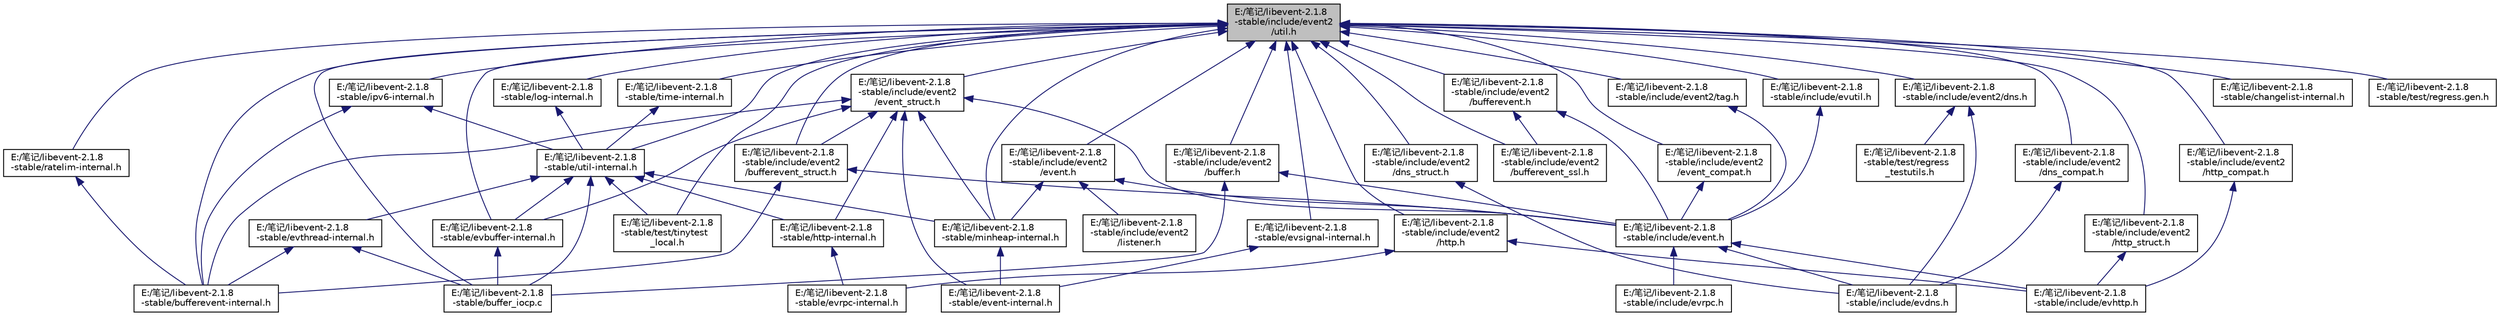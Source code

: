 digraph "E:/笔记/libevent-2.1.8-stable/include/event2/util.h"
{
 // LATEX_PDF_SIZE
  edge [fontname="Helvetica",fontsize="10",labelfontname="Helvetica",labelfontsize="10"];
  node [fontname="Helvetica",fontsize="10",shape=record];
  Node6 [label="E:/笔记/libevent-2.1.8\l-stable/include/event2\l/util.h",height=0.2,width=0.4,color="black", fillcolor="grey75", style="filled", fontcolor="black",tooltip=" "];
  Node6 -> Node7 [dir="back",color="midnightblue",fontsize="10",style="solid",fontname="Helvetica"];
  Node7 [label="E:/笔记/libevent-2.1.8\l-stable/log-internal.h",height=0.2,width=0.4,color="black", fillcolor="white", style="filled",URL="$log-internal_8h_source.html",tooltip=" "];
  Node7 -> Node8 [dir="back",color="midnightblue",fontsize="10",style="solid",fontname="Helvetica"];
  Node8 [label="E:/笔记/libevent-2.1.8\l-stable/util-internal.h",height=0.2,width=0.4,color="black", fillcolor="white", style="filled",URL="$util-internal_8h_source.html",tooltip=" "];
  Node8 -> Node9 [dir="back",color="midnightblue",fontsize="10",style="solid",fontname="Helvetica"];
  Node9 [label="E:/笔记/libevent-2.1.8\l-stable/evthread-internal.h",height=0.2,width=0.4,color="black", fillcolor="white", style="filled",URL="$evthread-internal_8h_source.html",tooltip=" "];
  Node9 -> Node10 [dir="back",color="midnightblue",fontsize="10",style="solid",fontname="Helvetica"];
  Node10 [label="E:/笔记/libevent-2.1.8\l-stable/bufferevent-internal.h",height=0.2,width=0.4,color="black", fillcolor="white", style="filled",URL="$bufferevent-internal_8h_source.html",tooltip=" "];
  Node9 -> Node11 [dir="back",color="midnightblue",fontsize="10",style="solid",fontname="Helvetica"];
  Node11 [label="E:/笔记/libevent-2.1.8\l-stable/buffer_iocp.c",height=0.2,width=0.4,color="black", fillcolor="white", style="filled",URL="$buffer__iocp_8c.html",tooltip=" "];
  Node8 -> Node12 [dir="back",color="midnightblue",fontsize="10",style="solid",fontname="Helvetica"];
  Node12 [label="E:/笔记/libevent-2.1.8\l-stable/evbuffer-internal.h",height=0.2,width=0.4,color="black", fillcolor="white", style="filled",URL="$evbuffer-internal_8h_source.html",tooltip=" "];
  Node12 -> Node11 [dir="back",color="midnightblue",fontsize="10",style="solid",fontname="Helvetica"];
  Node8 -> Node11 [dir="back",color="midnightblue",fontsize="10",style="solid",fontname="Helvetica"];
  Node8 -> Node13 [dir="back",color="midnightblue",fontsize="10",style="solid",fontname="Helvetica"];
  Node13 [label="E:/笔记/libevent-2.1.8\l-stable/minheap-internal.h",height=0.2,width=0.4,color="black", fillcolor="white", style="filled",URL="$minheap-internal_8h_source.html",tooltip=" "];
  Node13 -> Node14 [dir="back",color="midnightblue",fontsize="10",style="solid",fontname="Helvetica"];
  Node14 [label="E:/笔记/libevent-2.1.8\l-stable/event-internal.h",height=0.2,width=0.4,color="black", fillcolor="white", style="filled",URL="$event-internal_8h_source.html",tooltip=" "];
  Node8 -> Node15 [dir="back",color="midnightblue",fontsize="10",style="solid",fontname="Helvetica"];
  Node15 [label="E:/笔记/libevent-2.1.8\l-stable/http-internal.h",height=0.2,width=0.4,color="black", fillcolor="white", style="filled",URL="$http-internal_8h_source.html",tooltip=" "];
  Node15 -> Node16 [dir="back",color="midnightblue",fontsize="10",style="solid",fontname="Helvetica"];
  Node16 [label="E:/笔记/libevent-2.1.8\l-stable/evrpc-internal.h",height=0.2,width=0.4,color="black", fillcolor="white", style="filled",URL="$evrpc-internal_8h_source.html",tooltip=" "];
  Node8 -> Node17 [dir="back",color="midnightblue",fontsize="10",style="solid",fontname="Helvetica"];
  Node17 [label="E:/笔记/libevent-2.1.8\l-stable/test/tinytest\l_local.h",height=0.2,width=0.4,color="black", fillcolor="white", style="filled",URL="$tinytest__local_8h_source.html",tooltip=" "];
  Node6 -> Node8 [dir="back",color="midnightblue",fontsize="10",style="solid",fontname="Helvetica"];
  Node6 -> Node18 [dir="back",color="midnightblue",fontsize="10",style="solid",fontname="Helvetica"];
  Node18 [label="E:/笔记/libevent-2.1.8\l-stable/time-internal.h",height=0.2,width=0.4,color="black", fillcolor="white", style="filled",URL="$time-internal_8h_source.html",tooltip=" "];
  Node18 -> Node8 [dir="back",color="midnightblue",fontsize="10",style="solid",fontname="Helvetica"];
  Node6 -> Node19 [dir="back",color="midnightblue",fontsize="10",style="solid",fontname="Helvetica"];
  Node19 [label="E:/笔记/libevent-2.1.8\l-stable/ipv6-internal.h",height=0.2,width=0.4,color="black", fillcolor="white", style="filled",URL="$ipv6-internal_8h.html",tooltip=" "];
  Node19 -> Node8 [dir="back",color="midnightblue",fontsize="10",style="solid",fontname="Helvetica"];
  Node19 -> Node10 [dir="back",color="midnightblue",fontsize="10",style="solid",fontname="Helvetica"];
  Node6 -> Node12 [dir="back",color="midnightblue",fontsize="10",style="solid",fontname="Helvetica"];
  Node6 -> Node10 [dir="back",color="midnightblue",fontsize="10",style="solid",fontname="Helvetica"];
  Node6 -> Node20 [dir="back",color="midnightblue",fontsize="10",style="solid",fontname="Helvetica"];
  Node20 [label="E:/笔记/libevent-2.1.8\l-stable/ratelim-internal.h",height=0.2,width=0.4,color="black", fillcolor="white", style="filled",URL="$ratelim-internal_8h_source.html",tooltip=" "];
  Node20 -> Node10 [dir="back",color="midnightblue",fontsize="10",style="solid",fontname="Helvetica"];
  Node6 -> Node11 [dir="back",color="midnightblue",fontsize="10",style="solid",fontname="Helvetica"];
  Node6 -> Node13 [dir="back",color="midnightblue",fontsize="10",style="solid",fontname="Helvetica"];
  Node6 -> Node21 [dir="back",color="midnightblue",fontsize="10",style="solid",fontname="Helvetica"];
  Node21 [label="E:/笔记/libevent-2.1.8\l-stable/evsignal-internal.h",height=0.2,width=0.4,color="black", fillcolor="white", style="filled",URL="$evsignal-internal_8h_source.html",tooltip=" "];
  Node21 -> Node14 [dir="back",color="midnightblue",fontsize="10",style="solid",fontname="Helvetica"];
  Node6 -> Node22 [dir="back",color="midnightblue",fontsize="10",style="solid",fontname="Helvetica"];
  Node22 [label="E:/笔记/libevent-2.1.8\l-stable/changelist-internal.h",height=0.2,width=0.4,color="black", fillcolor="white", style="filled",URL="$changelist-internal_8h_source.html",tooltip=" "];
  Node6 -> Node23 [dir="back",color="midnightblue",fontsize="10",style="solid",fontname="Helvetica"];
  Node23 [label="E:/笔记/libevent-2.1.8\l-stable/include/event2\l/buffer.h",height=0.2,width=0.4,color="black", fillcolor="white", style="filled",URL="$buffer_8h.html",tooltip=" "];
  Node23 -> Node11 [dir="back",color="midnightblue",fontsize="10",style="solid",fontname="Helvetica"];
  Node23 -> Node24 [dir="back",color="midnightblue",fontsize="10",style="solid",fontname="Helvetica"];
  Node24 [label="E:/笔记/libevent-2.1.8\l-stable/include/event.h",height=0.2,width=0.4,color="black", fillcolor="white", style="filled",URL="$event_8h_source.html",tooltip=" "];
  Node24 -> Node25 [dir="back",color="midnightblue",fontsize="10",style="solid",fontname="Helvetica"];
  Node25 [label="E:/笔记/libevent-2.1.8\l-stable/include/evdns.h",height=0.2,width=0.4,color="black", fillcolor="white", style="filled",URL="$evdns_8h.html",tooltip=" "];
  Node24 -> Node26 [dir="back",color="midnightblue",fontsize="10",style="solid",fontname="Helvetica"];
  Node26 [label="E:/笔记/libevent-2.1.8\l-stable/include/evhttp.h",height=0.2,width=0.4,color="black", fillcolor="white", style="filled",URL="$evhttp_8h.html",tooltip=" "];
  Node24 -> Node27 [dir="back",color="midnightblue",fontsize="10",style="solid",fontname="Helvetica"];
  Node27 [label="E:/笔记/libevent-2.1.8\l-stable/include/evrpc.h",height=0.2,width=0.4,color="black", fillcolor="white", style="filled",URL="$evrpc_8h.html",tooltip=" "];
  Node6 -> Node28 [dir="back",color="midnightblue",fontsize="10",style="solid",fontname="Helvetica"];
  Node28 [label="E:/笔记/libevent-2.1.8\l-stable/include/event2\l/bufferevent.h",height=0.2,width=0.4,color="black", fillcolor="white", style="filled",URL="$bufferevent_8h.html",tooltip=" "];
  Node28 -> Node24 [dir="back",color="midnightblue",fontsize="10",style="solid",fontname="Helvetica"];
  Node28 -> Node29 [dir="back",color="midnightblue",fontsize="10",style="solid",fontname="Helvetica"];
  Node29 [label="E:/笔记/libevent-2.1.8\l-stable/include/event2\l/bufferevent_ssl.h",height=0.2,width=0.4,color="black", fillcolor="white", style="filled",URL="$bufferevent__ssl_8h.html",tooltip=" "];
  Node6 -> Node29 [dir="back",color="midnightblue",fontsize="10",style="solid",fontname="Helvetica"];
  Node6 -> Node30 [dir="back",color="midnightblue",fontsize="10",style="solid",fontname="Helvetica"];
  Node30 [label="E:/笔记/libevent-2.1.8\l-stable/include/event2\l/bufferevent_struct.h",height=0.2,width=0.4,color="black", fillcolor="white", style="filled",URL="$bufferevent__struct_8h.html",tooltip=" "];
  Node30 -> Node10 [dir="back",color="midnightblue",fontsize="10",style="solid",fontname="Helvetica"];
  Node30 -> Node24 [dir="back",color="midnightblue",fontsize="10",style="solid",fontname="Helvetica"];
  Node6 -> Node31 [dir="back",color="midnightblue",fontsize="10",style="solid",fontname="Helvetica"];
  Node31 [label="E:/笔记/libevent-2.1.8\l-stable/include/event2/dns.h",height=0.2,width=0.4,color="black", fillcolor="white", style="filled",URL="$dns_8h.html",tooltip=" "];
  Node31 -> Node25 [dir="back",color="midnightblue",fontsize="10",style="solid",fontname="Helvetica"];
  Node31 -> Node32 [dir="back",color="midnightblue",fontsize="10",style="solid",fontname="Helvetica"];
  Node32 [label="E:/笔记/libevent-2.1.8\l-stable/test/regress\l_testutils.h",height=0.2,width=0.4,color="black", fillcolor="white", style="filled",URL="$regress__testutils_8h_source.html",tooltip=" "];
  Node6 -> Node33 [dir="back",color="midnightblue",fontsize="10",style="solid",fontname="Helvetica"];
  Node33 [label="E:/笔记/libevent-2.1.8\l-stable/include/event2\l/dns_compat.h",height=0.2,width=0.4,color="black", fillcolor="white", style="filled",URL="$dns__compat_8h.html",tooltip=" "];
  Node33 -> Node25 [dir="back",color="midnightblue",fontsize="10",style="solid",fontname="Helvetica"];
  Node6 -> Node34 [dir="back",color="midnightblue",fontsize="10",style="solid",fontname="Helvetica"];
  Node34 [label="E:/笔记/libevent-2.1.8\l-stable/include/event2\l/dns_struct.h",height=0.2,width=0.4,color="black", fillcolor="white", style="filled",URL="$dns__struct_8h.html",tooltip=" "];
  Node34 -> Node25 [dir="back",color="midnightblue",fontsize="10",style="solid",fontname="Helvetica"];
  Node6 -> Node35 [dir="back",color="midnightblue",fontsize="10",style="solid",fontname="Helvetica"];
  Node35 [label="E:/笔记/libevent-2.1.8\l-stable/include/event2\l/event.h",height=0.2,width=0.4,color="black", fillcolor="white", style="filled",URL="$event2_2event_8h.html",tooltip=" "];
  Node35 -> Node13 [dir="back",color="midnightblue",fontsize="10",style="solid",fontname="Helvetica"];
  Node35 -> Node24 [dir="back",color="midnightblue",fontsize="10",style="solid",fontname="Helvetica"];
  Node35 -> Node36 [dir="back",color="midnightblue",fontsize="10",style="solid",fontname="Helvetica"];
  Node36 [label="E:/笔记/libevent-2.1.8\l-stable/include/event2\l/listener.h",height=0.2,width=0.4,color="black", fillcolor="white", style="filled",URL="$listener_8h_source.html",tooltip=" "];
  Node6 -> Node37 [dir="back",color="midnightblue",fontsize="10",style="solid",fontname="Helvetica"];
  Node37 [label="E:/笔记/libevent-2.1.8\l-stable/include/event2\l/event_compat.h",height=0.2,width=0.4,color="black", fillcolor="white", style="filled",URL="$event__compat_8h.html",tooltip=" "];
  Node37 -> Node24 [dir="back",color="midnightblue",fontsize="10",style="solid",fontname="Helvetica"];
  Node6 -> Node38 [dir="back",color="midnightblue",fontsize="10",style="solid",fontname="Helvetica"];
  Node38 [label="E:/笔记/libevent-2.1.8\l-stable/include/event2\l/event_struct.h",height=0.2,width=0.4,color="black", fillcolor="white", style="filled",URL="$event__struct_8h.html",tooltip=" "];
  Node38 -> Node12 [dir="back",color="midnightblue",fontsize="10",style="solid",fontname="Helvetica"];
  Node38 -> Node10 [dir="back",color="midnightblue",fontsize="10",style="solid",fontname="Helvetica"];
  Node38 -> Node14 [dir="back",color="midnightblue",fontsize="10",style="solid",fontname="Helvetica"];
  Node38 -> Node13 [dir="back",color="midnightblue",fontsize="10",style="solid",fontname="Helvetica"];
  Node38 -> Node15 [dir="back",color="midnightblue",fontsize="10",style="solid",fontname="Helvetica"];
  Node38 -> Node24 [dir="back",color="midnightblue",fontsize="10",style="solid",fontname="Helvetica"];
  Node38 -> Node30 [dir="back",color="midnightblue",fontsize="10",style="solid",fontname="Helvetica"];
  Node6 -> Node39 [dir="back",color="midnightblue",fontsize="10",style="solid",fontname="Helvetica"];
  Node39 [label="E:/笔记/libevent-2.1.8\l-stable/include/event2\l/http.h",height=0.2,width=0.4,color="black", fillcolor="white", style="filled",URL="$http_8h.html",tooltip=" "];
  Node39 -> Node16 [dir="back",color="midnightblue",fontsize="10",style="solid",fontname="Helvetica"];
  Node39 -> Node26 [dir="back",color="midnightblue",fontsize="10",style="solid",fontname="Helvetica"];
  Node6 -> Node40 [dir="back",color="midnightblue",fontsize="10",style="solid",fontname="Helvetica"];
  Node40 [label="E:/笔记/libevent-2.1.8\l-stable/include/event2\l/http_compat.h",height=0.2,width=0.4,color="black", fillcolor="white", style="filled",URL="$http__compat_8h.html",tooltip=" "];
  Node40 -> Node26 [dir="back",color="midnightblue",fontsize="10",style="solid",fontname="Helvetica"];
  Node6 -> Node41 [dir="back",color="midnightblue",fontsize="10",style="solid",fontname="Helvetica"];
  Node41 [label="E:/笔记/libevent-2.1.8\l-stable/include/event2\l/http_struct.h",height=0.2,width=0.4,color="black", fillcolor="white", style="filled",URL="$http__struct_8h.html",tooltip=" "];
  Node41 -> Node26 [dir="back",color="midnightblue",fontsize="10",style="solid",fontname="Helvetica"];
  Node6 -> Node42 [dir="back",color="midnightblue",fontsize="10",style="solid",fontname="Helvetica"];
  Node42 [label="E:/笔记/libevent-2.1.8\l-stable/include/event2/tag.h",height=0.2,width=0.4,color="black", fillcolor="white", style="filled",URL="$tag_8h.html",tooltip=" "];
  Node42 -> Node24 [dir="back",color="midnightblue",fontsize="10",style="solid",fontname="Helvetica"];
  Node6 -> Node43 [dir="back",color="midnightblue",fontsize="10",style="solid",fontname="Helvetica"];
  Node43 [label="E:/笔记/libevent-2.1.8\l-stable/include/evutil.h",height=0.2,width=0.4,color="black", fillcolor="white", style="filled",URL="$evutil_8h.html",tooltip=" "];
  Node43 -> Node24 [dir="back",color="midnightblue",fontsize="10",style="solid",fontname="Helvetica"];
  Node6 -> Node44 [dir="back",color="midnightblue",fontsize="10",style="solid",fontname="Helvetica"];
  Node44 [label="E:/笔记/libevent-2.1.8\l-stable/test/regress.gen.h",height=0.2,width=0.4,color="black", fillcolor="white", style="filled",URL="$regress_8gen_8h_source.html",tooltip=" "];
  Node6 -> Node17 [dir="back",color="midnightblue",fontsize="10",style="solid",fontname="Helvetica"];
}
